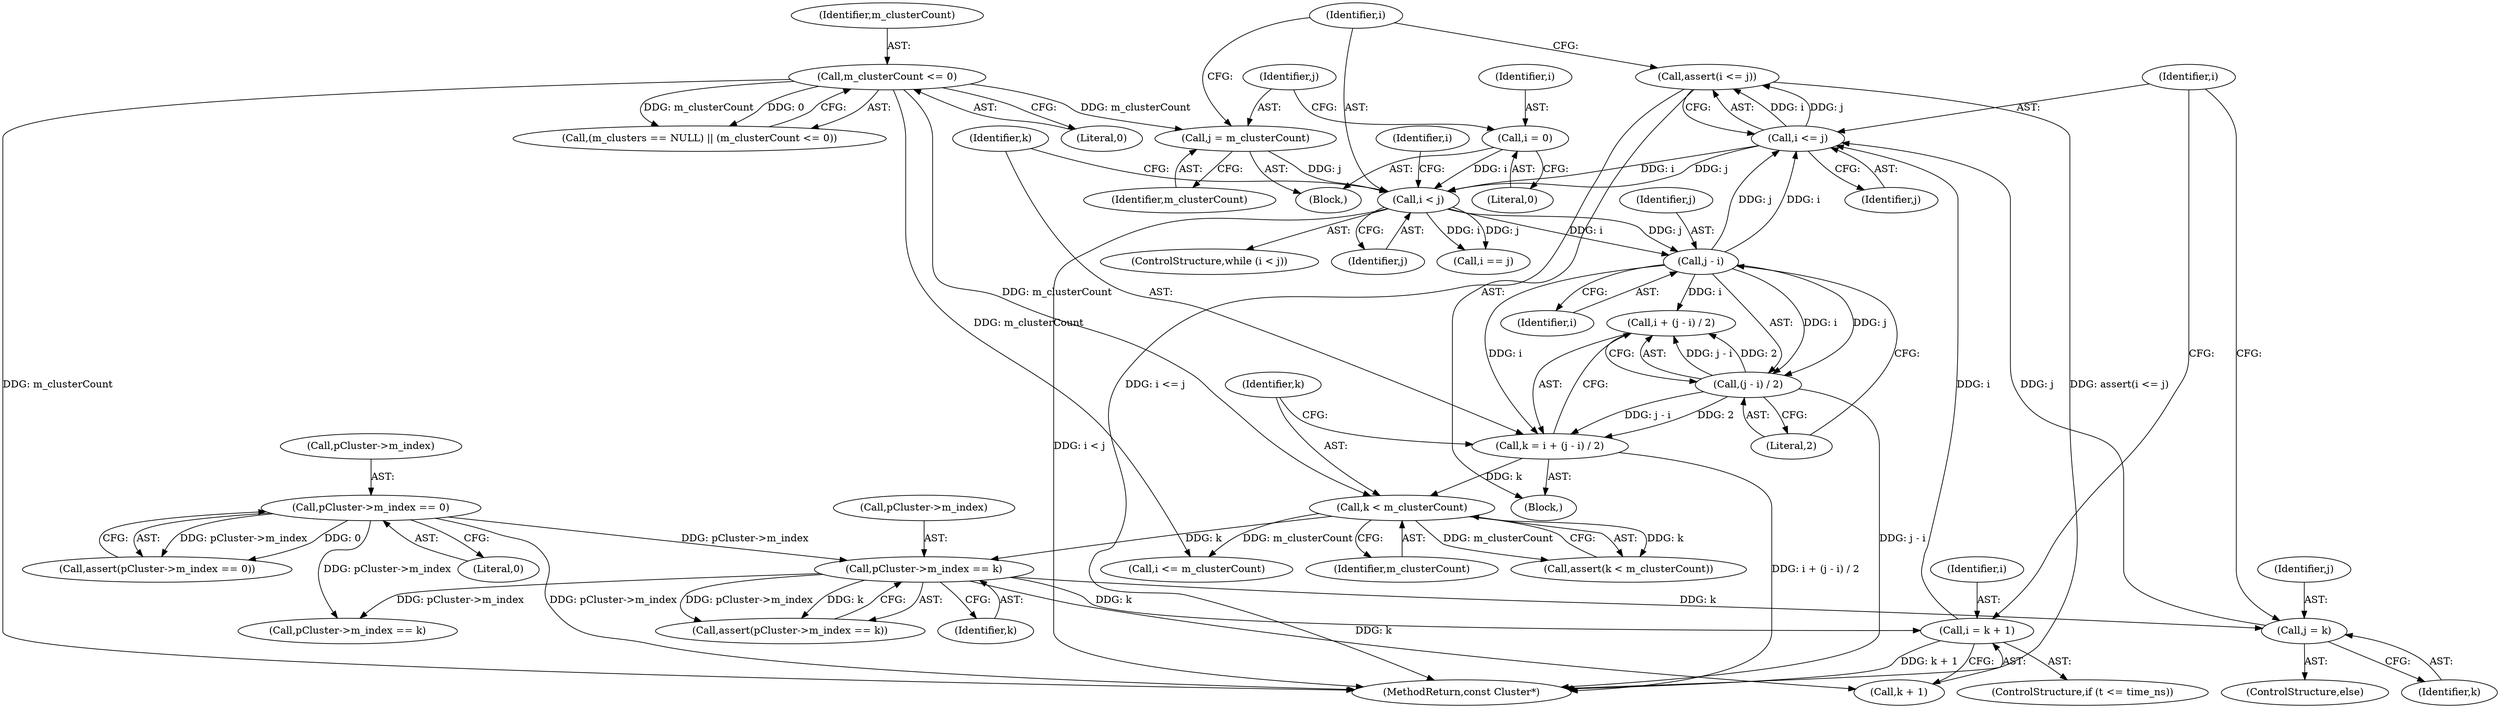 digraph "1_Android_04839626ed859623901ebd3a5fd483982186b59d_41@API" {
"1000191" [label="(Call,assert(i <= j))"];
"1000192" [label="(Call,i <= j)"];
"1000182" [label="(Call,i = k + 1)"];
"1000169" [label="(Call,pCluster->m_index == k)"];
"1000123" [label="(Call,pCluster->m_index == 0)"];
"1000158" [label="(Call,k < m_clusterCount)"];
"1000148" [label="(Call,k = i + (j - i) / 2)"];
"1000153" [label="(Call,j - i)"];
"1000143" [label="(Call,i < j)"];
"1000135" [label="(Call,i = 0)"];
"1000139" [label="(Call,j = m_clusterCount)"];
"1000108" [label="(Call,m_clusterCount <= 0)"];
"1000152" [label="(Call,(j - i) / 2)"];
"1000188" [label="(Call,j = k)"];
"1000182" [label="(Call,i = k + 1)"];
"1000197" [label="(Identifier,i)"];
"1000139" [label="(Call,j = m_clusterCount)"];
"1000188" [label="(Call,j = k)"];
"1000196" [label="(Call,i == j)"];
"1000221" [label="(Call,pCluster->m_index == k)"];
"1000122" [label="(Call,assert(pCluster->m_index == 0))"];
"1000191" [label="(Call,assert(i <= j))"];
"1000232" [label="(MethodReturn,const Cluster*)"];
"1000143" [label="(Call,i < j)"];
"1000194" [label="(Identifier,j)"];
"1000137" [label="(Literal,0)"];
"1000157" [label="(Call,assert(k < m_clusterCount))"];
"1000155" [label="(Identifier,i)"];
"1000104" [label="(Call,(m_clusters == NULL) || (m_clusterCount <= 0))"];
"1000204" [label="(Call,i <= m_clusterCount)"];
"1000141" [label="(Identifier,m_clusterCount)"];
"1000140" [label="(Identifier,j)"];
"1000109" [label="(Identifier,m_clusterCount)"];
"1000110" [label="(Literal,0)"];
"1000189" [label="(Identifier,j)"];
"1000184" [label="(Call,k + 1)"];
"1000190" [label="(Identifier,k)"];
"1000156" [label="(Literal,2)"];
"1000142" [label="(ControlStructure,while (i < j))"];
"1000136" [label="(Identifier,i)"];
"1000148" [label="(Call,k = i + (j - i) / 2)"];
"1000160" [label="(Identifier,m_clusterCount)"];
"1000169" [label="(Call,pCluster->m_index == k)"];
"1000108" [label="(Call,m_clusterCount <= 0)"];
"1000135" [label="(Call,i = 0)"];
"1000146" [label="(Block,)"];
"1000183" [label="(Identifier,i)"];
"1000124" [label="(Call,pCluster->m_index)"];
"1000153" [label="(Call,j - i)"];
"1000178" [label="(ControlStructure,if (t <= time_ns))"];
"1000159" [label="(Identifier,k)"];
"1000187" [label="(ControlStructure,else)"];
"1000127" [label="(Literal,0)"];
"1000168" [label="(Call,assert(pCluster->m_index == k))"];
"1000102" [label="(Block,)"];
"1000149" [label="(Identifier,k)"];
"1000154" [label="(Identifier,j)"];
"1000192" [label="(Call,i <= j)"];
"1000170" [label="(Call,pCluster->m_index)"];
"1000152" [label="(Call,(j - i) / 2)"];
"1000173" [label="(Identifier,k)"];
"1000145" [label="(Identifier,j)"];
"1000150" [label="(Call,i + (j - i) / 2)"];
"1000158" [label="(Call,k < m_clusterCount)"];
"1000193" [label="(Identifier,i)"];
"1000123" [label="(Call,pCluster->m_index == 0)"];
"1000144" [label="(Identifier,i)"];
"1000191" -> "1000146"  [label="AST: "];
"1000191" -> "1000192"  [label="CFG: "];
"1000192" -> "1000191"  [label="AST: "];
"1000144" -> "1000191"  [label="CFG: "];
"1000191" -> "1000232"  [label="DDG: i <= j"];
"1000191" -> "1000232"  [label="DDG: assert(i <= j)"];
"1000192" -> "1000191"  [label="DDG: i"];
"1000192" -> "1000191"  [label="DDG: j"];
"1000192" -> "1000194"  [label="CFG: "];
"1000193" -> "1000192"  [label="AST: "];
"1000194" -> "1000192"  [label="AST: "];
"1000192" -> "1000143"  [label="DDG: i"];
"1000192" -> "1000143"  [label="DDG: j"];
"1000182" -> "1000192"  [label="DDG: i"];
"1000153" -> "1000192"  [label="DDG: i"];
"1000153" -> "1000192"  [label="DDG: j"];
"1000188" -> "1000192"  [label="DDG: j"];
"1000182" -> "1000178"  [label="AST: "];
"1000182" -> "1000184"  [label="CFG: "];
"1000183" -> "1000182"  [label="AST: "];
"1000184" -> "1000182"  [label="AST: "];
"1000193" -> "1000182"  [label="CFG: "];
"1000182" -> "1000232"  [label="DDG: k + 1"];
"1000169" -> "1000182"  [label="DDG: k"];
"1000169" -> "1000168"  [label="AST: "];
"1000169" -> "1000173"  [label="CFG: "];
"1000170" -> "1000169"  [label="AST: "];
"1000173" -> "1000169"  [label="AST: "];
"1000168" -> "1000169"  [label="CFG: "];
"1000169" -> "1000168"  [label="DDG: pCluster->m_index"];
"1000169" -> "1000168"  [label="DDG: k"];
"1000123" -> "1000169"  [label="DDG: pCluster->m_index"];
"1000158" -> "1000169"  [label="DDG: k"];
"1000169" -> "1000184"  [label="DDG: k"];
"1000169" -> "1000188"  [label="DDG: k"];
"1000169" -> "1000221"  [label="DDG: pCluster->m_index"];
"1000123" -> "1000122"  [label="AST: "];
"1000123" -> "1000127"  [label="CFG: "];
"1000124" -> "1000123"  [label="AST: "];
"1000127" -> "1000123"  [label="AST: "];
"1000122" -> "1000123"  [label="CFG: "];
"1000123" -> "1000232"  [label="DDG: pCluster->m_index"];
"1000123" -> "1000122"  [label="DDG: pCluster->m_index"];
"1000123" -> "1000122"  [label="DDG: 0"];
"1000123" -> "1000221"  [label="DDG: pCluster->m_index"];
"1000158" -> "1000157"  [label="AST: "];
"1000158" -> "1000160"  [label="CFG: "];
"1000159" -> "1000158"  [label="AST: "];
"1000160" -> "1000158"  [label="AST: "];
"1000157" -> "1000158"  [label="CFG: "];
"1000158" -> "1000157"  [label="DDG: k"];
"1000158" -> "1000157"  [label="DDG: m_clusterCount"];
"1000148" -> "1000158"  [label="DDG: k"];
"1000108" -> "1000158"  [label="DDG: m_clusterCount"];
"1000158" -> "1000204"  [label="DDG: m_clusterCount"];
"1000148" -> "1000146"  [label="AST: "];
"1000148" -> "1000150"  [label="CFG: "];
"1000149" -> "1000148"  [label="AST: "];
"1000150" -> "1000148"  [label="AST: "];
"1000159" -> "1000148"  [label="CFG: "];
"1000148" -> "1000232"  [label="DDG: i + (j - i) / 2"];
"1000153" -> "1000148"  [label="DDG: i"];
"1000152" -> "1000148"  [label="DDG: j - i"];
"1000152" -> "1000148"  [label="DDG: 2"];
"1000153" -> "1000152"  [label="AST: "];
"1000153" -> "1000155"  [label="CFG: "];
"1000154" -> "1000153"  [label="AST: "];
"1000155" -> "1000153"  [label="AST: "];
"1000156" -> "1000153"  [label="CFG: "];
"1000153" -> "1000150"  [label="DDG: i"];
"1000153" -> "1000152"  [label="DDG: j"];
"1000153" -> "1000152"  [label="DDG: i"];
"1000143" -> "1000153"  [label="DDG: j"];
"1000143" -> "1000153"  [label="DDG: i"];
"1000143" -> "1000142"  [label="AST: "];
"1000143" -> "1000145"  [label="CFG: "];
"1000144" -> "1000143"  [label="AST: "];
"1000145" -> "1000143"  [label="AST: "];
"1000149" -> "1000143"  [label="CFG: "];
"1000197" -> "1000143"  [label="CFG: "];
"1000143" -> "1000232"  [label="DDG: i < j"];
"1000135" -> "1000143"  [label="DDG: i"];
"1000139" -> "1000143"  [label="DDG: j"];
"1000143" -> "1000196"  [label="DDG: i"];
"1000143" -> "1000196"  [label="DDG: j"];
"1000135" -> "1000102"  [label="AST: "];
"1000135" -> "1000137"  [label="CFG: "];
"1000136" -> "1000135"  [label="AST: "];
"1000137" -> "1000135"  [label="AST: "];
"1000140" -> "1000135"  [label="CFG: "];
"1000139" -> "1000102"  [label="AST: "];
"1000139" -> "1000141"  [label="CFG: "];
"1000140" -> "1000139"  [label="AST: "];
"1000141" -> "1000139"  [label="AST: "];
"1000144" -> "1000139"  [label="CFG: "];
"1000108" -> "1000139"  [label="DDG: m_clusterCount"];
"1000108" -> "1000104"  [label="AST: "];
"1000108" -> "1000110"  [label="CFG: "];
"1000109" -> "1000108"  [label="AST: "];
"1000110" -> "1000108"  [label="AST: "];
"1000104" -> "1000108"  [label="CFG: "];
"1000108" -> "1000232"  [label="DDG: m_clusterCount"];
"1000108" -> "1000104"  [label="DDG: m_clusterCount"];
"1000108" -> "1000104"  [label="DDG: 0"];
"1000108" -> "1000204"  [label="DDG: m_clusterCount"];
"1000152" -> "1000150"  [label="AST: "];
"1000152" -> "1000156"  [label="CFG: "];
"1000156" -> "1000152"  [label="AST: "];
"1000150" -> "1000152"  [label="CFG: "];
"1000152" -> "1000232"  [label="DDG: j - i"];
"1000152" -> "1000150"  [label="DDG: j - i"];
"1000152" -> "1000150"  [label="DDG: 2"];
"1000188" -> "1000187"  [label="AST: "];
"1000188" -> "1000190"  [label="CFG: "];
"1000189" -> "1000188"  [label="AST: "];
"1000190" -> "1000188"  [label="AST: "];
"1000193" -> "1000188"  [label="CFG: "];
}
